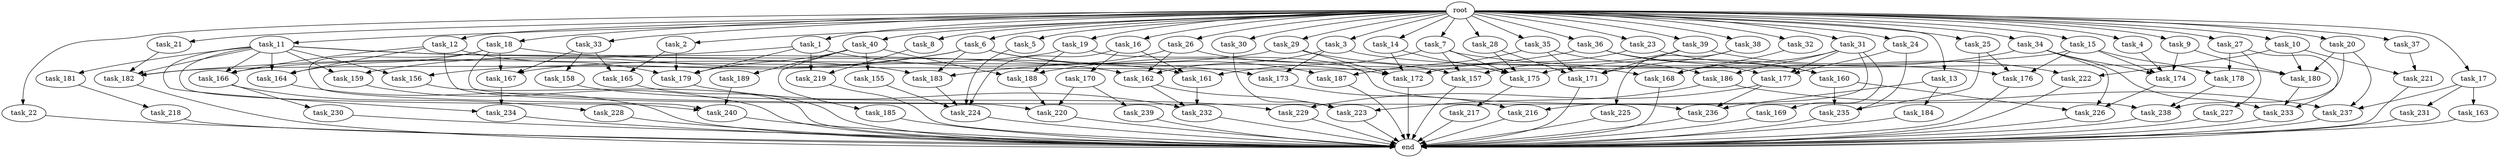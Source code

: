 digraph G {
  root [size="0.000000"];
  task_11 [size="1024.000000"];
  task_234 [size="1005022347264.000000"];
  task_239 [size="309237645312.000000"];
  task_233 [size="558345748480.000000"];
  task_185 [size="858993459200.000000"];
  task_2 [size="1024.000000"];
  task_21 [size="1024.000000"];
  task_164 [size="2250562863104.000000"];
  task_23 [size="1024.000000"];
  task_35 [size="1024.000000"];
  task_162 [size="1812476198912.000000"];
  task_33 [size="1024.000000"];
  task_176 [size="1769526525952.000000"];
  task_232 [size="566935683072.000000"];
  task_217 [size="549755813888.000000"];
  task_231 [size="34359738368.000000"];
  task_14 [size="1024.000000"];
  task_157 [size="1151051235328.000000"];
  task_178 [size="1168231104512.000000"];
  task_3 [size="1024.000000"];
  task_236 [size="1245540515840.000000"];
  task_221 [size="154618822656.000000"];
  task_226 [size="1314259992576.000000"];
  task_225 [size="137438953472.000000"];
  task_187 [size="970662608896.000000"];
  task_155 [size="858993459200.000000"];
  task_28 [size="1024.000000"];
  task_230 [size="309237645312.000000"];
  task_18 [size="1024.000000"];
  task_22 [size="1024.000000"];
  task_165 [size="446676598784.000000"];
  task_216 [size="764504178688.000000"];
  task_220 [size="1142461300736.000000"];
  task_5 [size="1024.000000"];
  task_156 [size="1245540515840.000000"];
  task_30 [size="1024.000000"];
  task_179 [size="2241972928512.000000"];
  task_173 [size="1245540515840.000000"];
  task_224 [size="1279900254208.000000"];
  task_183 [size="1666447310848.000000"];
  task_9 [size="1024.000000"];
  task_168 [size="1073741824000.000000"];
  task_27 [size="1024.000000"];
  task_238 [size="1494648619008.000000"];
  task_158 [size="309237645312.000000"];
  task_29 [size="1024.000000"];
  task_34 [size="1024.000000"];
  task_182 [size="2413771620352.000000"];
  task_37 [size="1024.000000"];
  task_169 [size="549755813888.000000"];
  task_227 [size="309237645312.000000"];
  task_160 [size="386547056640.000000"];
  task_40 [size="1024.000000"];
  task_186 [size="970662608896.000000"];
  task_163 [size="34359738368.000000"];
  task_172 [size="1245540515840.000000"];
  task_175 [size="1846835937280.000000"];
  task_188 [size="1151051235328.000000"];
  task_8 [size="1024.000000"];
  task_15 [size="1024.000000"];
  task_24 [size="1024.000000"];
  task_159 [size="1245540515840.000000"];
  task_167 [size="1477468749824.000000"];
  task_31 [size="1024.000000"];
  task_12 [size="1024.000000"];
  task_32 [size="1024.000000"];
  task_222 [size="111669149696.000000"];
  task_189 [size="858993459200.000000"];
  task_171 [size="1451698946048.000000"];
  end [size="0.000000"];
  task_10 [size="1024.000000"];
  task_223 [size="1623497637888.000000"];
  task_219 [size="858993459200.000000"];
  task_1 [size="1024.000000"];
  task_20 [size="1024.000000"];
  task_4 [size="1024.000000"];
  task_13 [size="1024.000000"];
  task_36 [size="1024.000000"];
  task_170 [size="309237645312.000000"];
  task_235 [size="901943132160.000000"];
  task_16 [size="1024.000000"];
  task_181 [size="695784701952.000000"];
  task_166 [size="1606317768704.000000"];
  task_39 [size="1024.000000"];
  task_177 [size="764504178688.000000"];
  task_228 [size="309237645312.000000"];
  task_26 [size="1024.000000"];
  task_180 [size="1228360646656.000000"];
  task_25 [size="1024.000000"];
  task_19 [size="1024.000000"];
  task_229 [size="730144440320.000000"];
  task_161 [size="1864015806464.000000"];
  task_38 [size="1024.000000"];
  task_184 [size="77309411328.000000"];
  task_17 [size="1024.000000"];
  task_237 [size="1005022347264.000000"];
  task_240 [size="2104533975040.000000"];
  task_6 [size="1024.000000"];
  task_7 [size="1024.000000"];
  task_218 [size="420906795008.000000"];
  task_174 [size="1803886264320.000000"];

  root -> task_11 [size="1.000000"];
  root -> task_28 [size="1.000000"];
  root -> task_10 [size="1.000000"];
  root -> task_20 [size="1.000000"];
  root -> task_2 [size="1.000000"];
  root -> task_4 [size="1.000000"];
  root -> task_13 [size="1.000000"];
  root -> task_39 [size="1.000000"];
  root -> task_21 [size="1.000000"];
  root -> task_40 [size="1.000000"];
  root -> task_16 [size="1.000000"];
  root -> task_22 [size="1.000000"];
  root -> task_15 [size="1.000000"];
  root -> task_36 [size="1.000000"];
  root -> task_33 [size="1.000000"];
  root -> task_1 [size="1.000000"];
  root -> task_5 [size="1.000000"];
  root -> task_14 [size="1.000000"];
  root -> task_18 [size="1.000000"];
  root -> task_26 [size="1.000000"];
  root -> task_6 [size="1.000000"];
  root -> task_25 [size="1.000000"];
  root -> task_24 [size="1.000000"];
  root -> task_9 [size="1.000000"];
  root -> task_23 [size="1.000000"];
  root -> task_3 [size="1.000000"];
  root -> task_19 [size="1.000000"];
  root -> task_27 [size="1.000000"];
  root -> task_35 [size="1.000000"];
  root -> task_38 [size="1.000000"];
  root -> task_17 [size="1.000000"];
  root -> task_31 [size="1.000000"];
  root -> task_12 [size="1.000000"];
  root -> task_32 [size="1.000000"];
  root -> task_34 [size="1.000000"];
  root -> task_37 [size="1.000000"];
  root -> task_30 [size="1.000000"];
  root -> task_8 [size="1.000000"];
  root -> task_7 [size="1.000000"];
  root -> task_29 [size="1.000000"];
  task_11 -> task_164 [size="679477248.000000"];
  task_11 -> task_181 [size="679477248.000000"];
  task_11 -> task_156 [size="679477248.000000"];
  task_11 -> task_183 [size="679477248.000000"];
  task_11 -> task_162 [size="679477248.000000"];
  task_11 -> task_240 [size="679477248.000000"];
  task_11 -> task_182 [size="679477248.000000"];
  task_11 -> task_166 [size="679477248.000000"];
  task_11 -> task_234 [size="679477248.000000"];
  task_11 -> task_159 [size="679477248.000000"];
  task_234 -> end [size="1.000000"];
  task_239 -> end [size="1.000000"];
  task_233 -> end [size="1.000000"];
  task_185 -> end [size="1.000000"];
  task_2 -> task_179 [size="134217728.000000"];
  task_2 -> task_165 [size="134217728.000000"];
  task_21 -> task_182 [size="301989888.000000"];
  task_164 -> end [size="1.000000"];
  task_23 -> task_172 [size="301989888.000000"];
  task_23 -> task_160 [size="301989888.000000"];
  task_35 -> task_186 [size="411041792.000000"];
  task_35 -> task_171 [size="411041792.000000"];
  task_35 -> task_187 [size="411041792.000000"];
  task_162 -> task_223 [size="209715200.000000"];
  task_162 -> task_232 [size="209715200.000000"];
  task_33 -> task_158 [size="301989888.000000"];
  task_33 -> task_167 [size="301989888.000000"];
  task_33 -> task_165 [size="301989888.000000"];
  task_176 -> end [size="1.000000"];
  task_232 -> end [size="1.000000"];
  task_217 -> end [size="1.000000"];
  task_231 -> end [size="1.000000"];
  task_14 -> task_172 [size="75497472.000000"];
  task_14 -> task_175 [size="75497472.000000"];
  task_157 -> end [size="1.000000"];
  task_178 -> task_238 [size="838860800.000000"];
  task_3 -> task_173 [size="679477248.000000"];
  task_3 -> task_176 [size="679477248.000000"];
  task_3 -> task_162 [size="679477248.000000"];
  task_236 -> end [size="1.000000"];
  task_221 -> end [size="1.000000"];
  task_226 -> end [size="1.000000"];
  task_225 -> end [size="1.000000"];
  task_187 -> end [size="1.000000"];
  task_155 -> task_224 [size="838860800.000000"];
  task_28 -> task_175 [size="838860800.000000"];
  task_28 -> task_171 [size="838860800.000000"];
  task_230 -> end [size="1.000000"];
  task_18 -> task_164 [size="838860800.000000"];
  task_18 -> task_161 [size="838860800.000000"];
  task_18 -> task_167 [size="838860800.000000"];
  task_18 -> task_236 [size="838860800.000000"];
  task_18 -> task_240 [size="838860800.000000"];
  task_22 -> end [size="1.000000"];
  task_165 -> end [size="1.000000"];
  task_216 -> end [size="1.000000"];
  task_220 -> end [size="1.000000"];
  task_5 -> task_224 [size="75497472.000000"];
  task_156 -> end [size="1.000000"];
  task_30 -> task_223 [size="838860800.000000"];
  task_179 -> task_232 [size="134217728.000000"];
  task_173 -> task_216 [size="209715200.000000"];
  task_224 -> end [size="1.000000"];
  task_183 -> task_224 [size="33554432.000000"];
  task_9 -> task_180 [size="33554432.000000"];
  task_9 -> task_174 [size="33554432.000000"];
  task_168 -> end [size="1.000000"];
  task_27 -> task_227 [size="301989888.000000"];
  task_27 -> task_233 [size="301989888.000000"];
  task_27 -> task_178 [size="301989888.000000"];
  task_238 -> end [size="1.000000"];
  task_158 -> task_229 [size="411041792.000000"];
  task_29 -> task_172 [size="301989888.000000"];
  task_29 -> task_168 [size="301989888.000000"];
  task_29 -> task_167 [size="301989888.000000"];
  task_34 -> task_175 [size="209715200.000000"];
  task_34 -> task_233 [size="209715200.000000"];
  task_34 -> task_174 [size="209715200.000000"];
  task_34 -> task_226 [size="209715200.000000"];
  task_182 -> end [size="1.000000"];
  task_37 -> task_221 [size="75497472.000000"];
  task_169 -> end [size="1.000000"];
  task_227 -> end [size="1.000000"];
  task_160 -> task_235 [size="536870912.000000"];
  task_160 -> task_226 [size="536870912.000000"];
  task_40 -> task_155 [size="838860800.000000"];
  task_40 -> task_179 [size="838860800.000000"];
  task_40 -> task_188 [size="838860800.000000"];
  task_40 -> task_185 [size="838860800.000000"];
  task_40 -> task_189 [size="838860800.000000"];
  task_186 -> task_223 [size="536870912.000000"];
  task_186 -> task_237 [size="536870912.000000"];
  task_163 -> end [size="1.000000"];
  task_172 -> end [size="1.000000"];
  task_175 -> task_217 [size="536870912.000000"];
  task_188 -> task_220 [size="134217728.000000"];
  task_8 -> task_219 [size="301989888.000000"];
  task_15 -> task_176 [size="838860800.000000"];
  task_15 -> task_174 [size="838860800.000000"];
  task_15 -> task_178 [size="838860800.000000"];
  task_15 -> task_182 [size="838860800.000000"];
  task_24 -> task_235 [size="134217728.000000"];
  task_24 -> task_177 [size="134217728.000000"];
  task_159 -> end [size="1.000000"];
  task_167 -> task_234 [size="301989888.000000"];
  task_31 -> task_186 [size="536870912.000000"];
  task_31 -> task_168 [size="536870912.000000"];
  task_31 -> task_169 [size="536870912.000000"];
  task_31 -> task_216 [size="536870912.000000"];
  task_31 -> task_177 [size="536870912.000000"];
  task_12 -> task_164 [size="679477248.000000"];
  task_12 -> task_179 [size="679477248.000000"];
  task_12 -> task_220 [size="679477248.000000"];
  task_12 -> task_166 [size="679477248.000000"];
  task_32 -> task_168 [size="209715200.000000"];
  task_222 -> end [size="1.000000"];
  task_189 -> task_240 [size="536870912.000000"];
  task_171 -> end [size="1.000000"];
  task_10 -> task_221 [size="75497472.000000"];
  task_10 -> task_180 [size="75497472.000000"];
  task_10 -> task_222 [size="75497472.000000"];
  task_223 -> end [size="1.000000"];
  task_219 -> end [size="1.000000"];
  task_1 -> task_179 [size="536870912.000000"];
  task_1 -> task_173 [size="536870912.000000"];
  task_1 -> task_219 [size="536870912.000000"];
  task_1 -> task_182 [size="536870912.000000"];
  task_20 -> task_180 [size="411041792.000000"];
  task_20 -> task_238 [size="411041792.000000"];
  task_20 -> task_237 [size="411041792.000000"];
  task_4 -> task_174 [size="679477248.000000"];
  task_13 -> task_236 [size="75497472.000000"];
  task_13 -> task_184 [size="75497472.000000"];
  task_36 -> task_160 [size="75497472.000000"];
  task_36 -> task_188 [size="75497472.000000"];
  task_36 -> task_177 [size="75497472.000000"];
  task_170 -> task_239 [size="301989888.000000"];
  task_170 -> task_220 [size="301989888.000000"];
  task_235 -> end [size="1.000000"];
  task_16 -> task_161 [size="301989888.000000"];
  task_16 -> task_224 [size="301989888.000000"];
  task_16 -> task_170 [size="301989888.000000"];
  task_181 -> task_218 [size="411041792.000000"];
  task_166 -> task_228 [size="301989888.000000"];
  task_166 -> task_230 [size="301989888.000000"];
  task_39 -> task_157 [size="33554432.000000"];
  task_39 -> task_171 [size="33554432.000000"];
  task_39 -> task_222 [size="33554432.000000"];
  task_177 -> task_229 [size="301989888.000000"];
  task_177 -> task_236 [size="301989888.000000"];
  task_228 -> end [size="1.000000"];
  task_26 -> task_157 [size="411041792.000000"];
  task_26 -> task_183 [size="411041792.000000"];
  task_26 -> task_162 [size="411041792.000000"];
  task_180 -> task_233 [size="33554432.000000"];
  task_25 -> task_235 [size="209715200.000000"];
  task_25 -> task_176 [size="209715200.000000"];
  task_19 -> task_238 [size="209715200.000000"];
  task_19 -> task_188 [size="209715200.000000"];
  task_19 -> task_166 [size="209715200.000000"];
  task_229 -> end [size="1.000000"];
  task_161 -> task_232 [size="209715200.000000"];
  task_38 -> task_171 [size="134217728.000000"];
  task_38 -> task_225 [size="134217728.000000"];
  task_184 -> end [size="1.000000"];
  task_17 -> task_231 [size="33554432.000000"];
  task_17 -> task_237 [size="33554432.000000"];
  task_17 -> task_163 [size="33554432.000000"];
  task_237 -> end [size="1.000000"];
  task_240 -> end [size="1.000000"];
  task_6 -> task_172 [size="536870912.000000"];
  task_6 -> task_156 [size="536870912.000000"];
  task_6 -> task_183 [size="536870912.000000"];
  task_6 -> task_159 [size="536870912.000000"];
  task_6 -> task_187 [size="536870912.000000"];
  task_7 -> task_157 [size="679477248.000000"];
  task_7 -> task_161 [size="679477248.000000"];
  task_7 -> task_180 [size="679477248.000000"];
  task_7 -> task_175 [size="679477248.000000"];
  task_218 -> end [size="1.000000"];
  task_174 -> task_226 [size="536870912.000000"];
}
